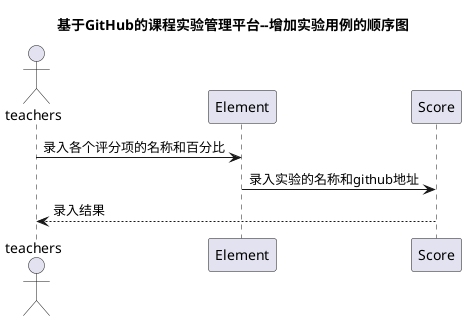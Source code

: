 @startuml
title 基于GitHub的课程实验管理平台--增加实验用例的顺序图
actor teachers
teachers -> Element : 录入各个评分项的名称和百分比
Element -> Score : 录入实验的名称和github地址
Score --> teachers : 录入结果
@enduml